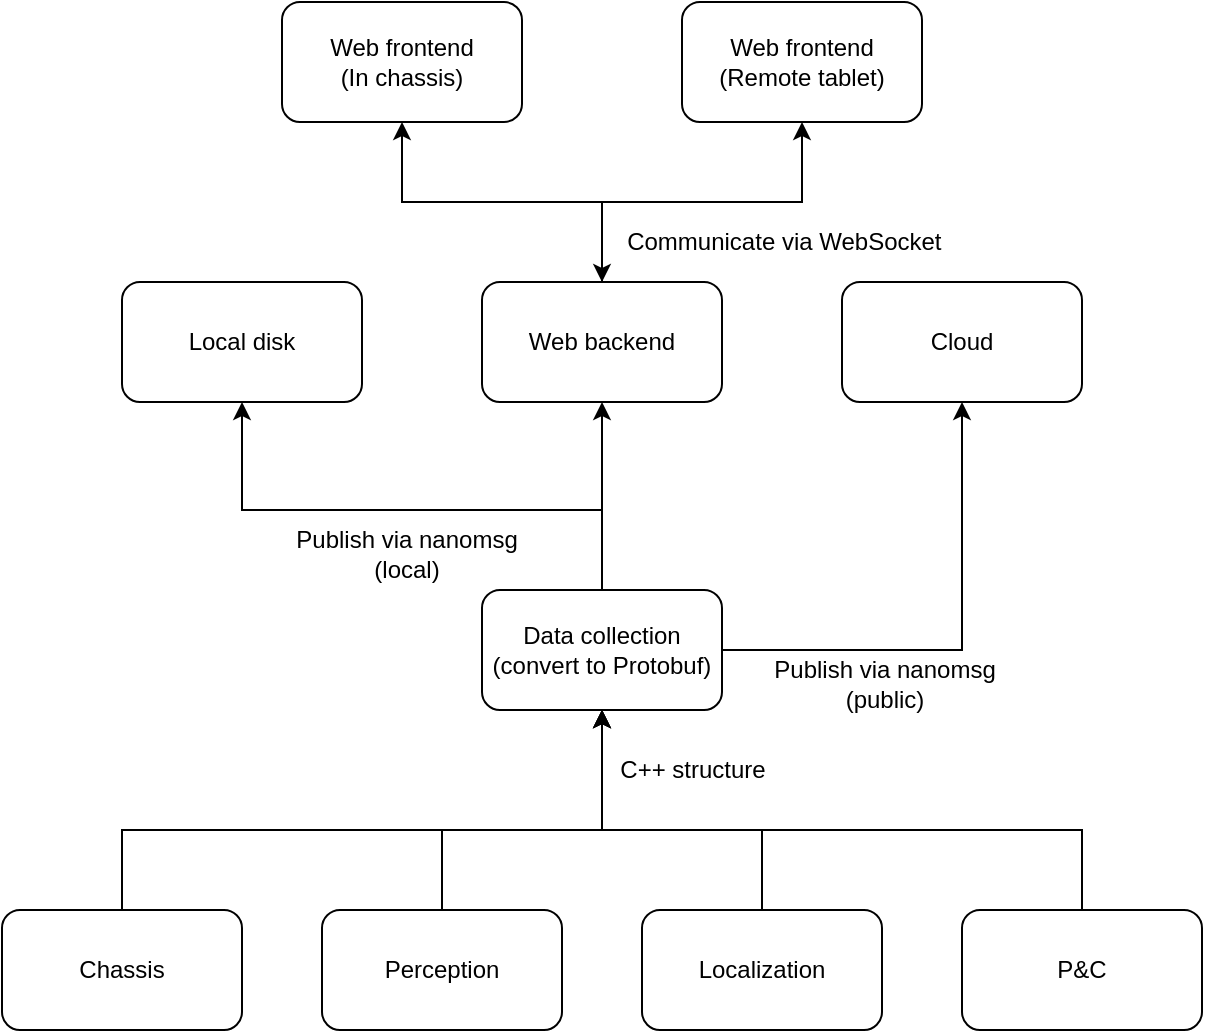 <mxfile pages="1" version="11.2.4" type="github"><diagram id="Hfz5EvtFRF2ymQ5eWLH9" name="Page-1"><mxGraphModel dx="1131" dy="655" grid="1" gridSize="10" guides="1" tooltips="1" connect="1" arrows="1" fold="1" page="1" pageScale="1" pageWidth="850" pageHeight="1100" math="0" shadow="0"><root><mxCell id="0"/><mxCell id="1" parent="0"/><mxCell id="SSisCcR4VlW3OV1CFeoT-7" style="edgeStyle=orthogonalEdgeStyle;rounded=0;orthogonalLoop=1;jettySize=auto;html=1;entryX=0.5;entryY=1;entryDx=0;entryDy=0;" parent="1" source="SSisCcR4VlW3OV1CFeoT-1" target="SSisCcR4VlW3OV1CFeoT-6" edge="1"><mxGeometry relative="1" as="geometry"><Array as="points"><mxPoint x="180" y="560"/><mxPoint x="420" y="560"/></Array></mxGeometry></mxCell><mxCell id="SSisCcR4VlW3OV1CFeoT-16" value="C++ structure" style="text;html=1;resizable=0;points=[];align=center;verticalAlign=middle;labelBackgroundColor=#ffffff;direction=south;" parent="SSisCcR4VlW3OV1CFeoT-7" vertex="1" connectable="0"><mxGeometry x="-0.316" y="1" relative="1" as="geometry"><mxPoint x="208" y="-29" as="offset"/></mxGeometry></mxCell><mxCell id="SSisCcR4VlW3OV1CFeoT-1" value="Chassis" style="rounded=1;whiteSpace=wrap;html=1;" parent="1" vertex="1"><mxGeometry x="120" y="600" width="120" height="60" as="geometry"/></mxCell><mxCell id="SSisCcR4VlW3OV1CFeoT-9" style="edgeStyle=orthogonalEdgeStyle;rounded=0;orthogonalLoop=1;jettySize=auto;html=1;entryX=0.5;entryY=1;entryDx=0;entryDy=0;" parent="1" source="SSisCcR4VlW3OV1CFeoT-2" target="SSisCcR4VlW3OV1CFeoT-6" edge="1"><mxGeometry relative="1" as="geometry"><Array as="points"><mxPoint x="340" y="560"/><mxPoint x="420" y="560"/></Array></mxGeometry></mxCell><mxCell id="SSisCcR4VlW3OV1CFeoT-2" value="&lt;div&gt;Perception&lt;/div&gt;" style="rounded=1;whiteSpace=wrap;html=1;" parent="1" vertex="1"><mxGeometry x="280" y="600" width="120" height="60" as="geometry"/></mxCell><mxCell id="SSisCcR4VlW3OV1CFeoT-10" style="edgeStyle=orthogonalEdgeStyle;rounded=0;orthogonalLoop=1;jettySize=auto;html=1;entryX=0.5;entryY=1;entryDx=0;entryDy=0;" parent="1" source="SSisCcR4VlW3OV1CFeoT-3" target="SSisCcR4VlW3OV1CFeoT-6" edge="1"><mxGeometry relative="1" as="geometry"><Array as="points"><mxPoint x="500" y="560"/><mxPoint x="420" y="560"/></Array></mxGeometry></mxCell><mxCell id="SSisCcR4VlW3OV1CFeoT-3" value="Localization" style="rounded=1;whiteSpace=wrap;html=1;" parent="1" vertex="1"><mxGeometry x="440" y="600" width="120" height="60" as="geometry"/></mxCell><mxCell id="SSisCcR4VlW3OV1CFeoT-11" style="edgeStyle=orthogonalEdgeStyle;rounded=0;orthogonalLoop=1;jettySize=auto;html=1;entryX=0.5;entryY=1;entryDx=0;entryDy=0;" parent="1" source="SSisCcR4VlW3OV1CFeoT-4" target="SSisCcR4VlW3OV1CFeoT-6" edge="1"><mxGeometry relative="1" as="geometry"><Array as="points"><mxPoint x="660" y="560"/><mxPoint x="420" y="560"/></Array></mxGeometry></mxCell><mxCell id="SSisCcR4VlW3OV1CFeoT-4" value="P&amp;amp;C" style="rounded=1;whiteSpace=wrap;html=1;" parent="1" vertex="1"><mxGeometry x="600" y="600" width="120" height="60" as="geometry"/></mxCell><mxCell id="SSisCcR4VlW3OV1CFeoT-13" value="" style="edgeStyle=orthogonalEdgeStyle;rounded=0;orthogonalLoop=1;jettySize=auto;html=1;" parent="1" source="SSisCcR4VlW3OV1CFeoT-6" target="SSisCcR4VlW3OV1CFeoT-12" edge="1"><mxGeometry relative="1" as="geometry"><Array as="points"><mxPoint x="420" y="400"/><mxPoint x="240" y="400"/></Array></mxGeometry></mxCell><mxCell id="SSisCcR4VlW3OV1CFeoT-15" value="" style="edgeStyle=orthogonalEdgeStyle;rounded=0;orthogonalLoop=1;jettySize=auto;html=1;" parent="1" source="SSisCcR4VlW3OV1CFeoT-6" target="SSisCcR4VlW3OV1CFeoT-14" edge="1"><mxGeometry relative="1" as="geometry"><Array as="points"><mxPoint x="600" y="470"/></Array></mxGeometry></mxCell><mxCell id="SSisCcR4VlW3OV1CFeoT-17" value="&lt;div&gt;Publish via nanomsg&lt;/div&gt;&lt;div&gt;(public)&lt;br&gt;&lt;/div&gt;" style="text;html=1;resizable=0;points=[];align=center;verticalAlign=middle;labelBackgroundColor=#ffffff;" parent="SSisCcR4VlW3OV1CFeoT-15" vertex="1" connectable="0"><mxGeometry x="-0.808" relative="1" as="geometry"><mxPoint x="57" y="17" as="offset"/></mxGeometry></mxCell><mxCell id="SSisCcR4VlW3OV1CFeoT-19" style="edgeStyle=orthogonalEdgeStyle;rounded=0;orthogonalLoop=1;jettySize=auto;html=1;entryX=0.5;entryY=1;entryDx=0;entryDy=0;" parent="1" source="SSisCcR4VlW3OV1CFeoT-6" target="SSisCcR4VlW3OV1CFeoT-18" edge="1"><mxGeometry relative="1" as="geometry"/></mxCell><mxCell id="SSisCcR4VlW3OV1CFeoT-6" value="&lt;div&gt;Data collection&lt;/div&gt;&lt;div&gt;(convert to Protobuf)&lt;br&gt;&lt;/div&gt;" style="rounded=1;whiteSpace=wrap;html=1;" parent="1" vertex="1"><mxGeometry x="360" y="440" width="120" height="60" as="geometry"/></mxCell><mxCell id="SSisCcR4VlW3OV1CFeoT-14" value="Cloud" style="rounded=1;whiteSpace=wrap;html=1;" parent="1" vertex="1"><mxGeometry x="540" y="286" width="120" height="60" as="geometry"/></mxCell><mxCell id="SSisCcR4VlW3OV1CFeoT-12" value="Local disk" style="rounded=1;whiteSpace=wrap;html=1;" parent="1" vertex="1"><mxGeometry x="180" y="286" width="120" height="60" as="geometry"/></mxCell><mxCell id="SSisCcR4VlW3OV1CFeoT-21" value="" style="edgeStyle=orthogonalEdgeStyle;rounded=0;orthogonalLoop=1;jettySize=auto;html=1;" parent="1" source="SSisCcR4VlW3OV1CFeoT-18" target="SSisCcR4VlW3OV1CFeoT-20" edge="1"><mxGeometry relative="1" as="geometry"/></mxCell><mxCell id="SSisCcR4VlW3OV1CFeoT-27" style="edgeStyle=orthogonalEdgeStyle;rounded=0;orthogonalLoop=1;jettySize=auto;html=1;entryX=0.5;entryY=1;entryDx=0;entryDy=0;startArrow=classic;startFill=1;" parent="1" source="SSisCcR4VlW3OV1CFeoT-18" target="SSisCcR4VlW3OV1CFeoT-26" edge="1"><mxGeometry relative="1" as="geometry"/></mxCell><mxCell id="SSisCcR4VlW3OV1CFeoT-18" value="Web backend" style="rounded=1;whiteSpace=wrap;html=1;" parent="1" vertex="1"><mxGeometry x="360" y="286" width="120" height="60" as="geometry"/></mxCell><mxCell id="SSisCcR4VlW3OV1CFeoT-20" value="&lt;div&gt;Web frontend&lt;/div&gt;&lt;div&gt;(In chassis)&lt;br&gt;&lt;/div&gt;" style="rounded=1;whiteSpace=wrap;html=1;" parent="1" vertex="1"><mxGeometry x="260" y="146" width="120" height="60" as="geometry"/></mxCell><mxCell id="SSisCcR4VlW3OV1CFeoT-25" value="&amp;nbsp;Communicate via WebSocket" style="text;html=1;resizable=0;points=[];align=center;verticalAlign=middle;labelBackgroundColor=#ffffff;" parent="1" vertex="1" connectable="0"><mxGeometry x="-0.808" relative="1" as="geometry"><mxPoint x="509" y="266" as="offset"/></mxGeometry></mxCell><mxCell id="SSisCcR4VlW3OV1CFeoT-26" value="&lt;div&gt;Web frontend&lt;/div&gt;&lt;div&gt;(Remote tablet)&lt;br&gt;&lt;/div&gt;" style="rounded=1;whiteSpace=wrap;html=1;" parent="1" vertex="1"><mxGeometry x="460" y="146" width="120" height="60" as="geometry"/></mxCell><mxCell id="ruS2SMBlh2_-eKMZuqVT-1" value="&lt;div&gt;Publish via nanomsg&lt;/div&gt;&lt;div&gt;(local)&lt;br&gt;&lt;/div&gt;" style="text;html=1;resizable=0;points=[];align=center;verticalAlign=middle;labelBackgroundColor=#ffffff;direction=south;" vertex="1" connectable="0" parent="1"><mxGeometry x="-0.808" relative="1" as="geometry"><mxPoint x="322" y="422" as="offset"/></mxGeometry></mxCell></root></mxGraphModel></diagram></mxfile>